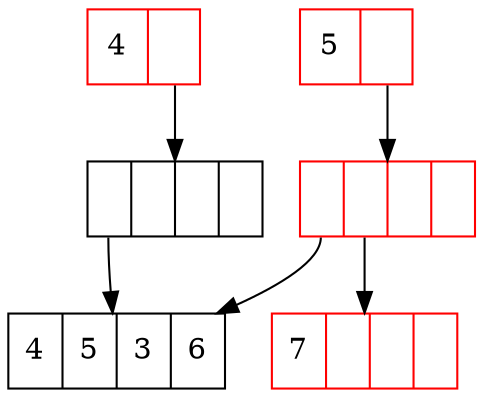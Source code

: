 digraph hamtvec {
    root [
        label = "4 | <f0>"
        shape = "record"
        color =  "red"
    ];
    node0 [
        label = "<f0> | <f1> | | "
        shape = "record"
    ];
    node1 [
        label = "4 | 5 | 3 | 6" 
        shape = "record"
    ];
    rootcopy [
        label = "5 | <f0>"
        shape = "record"
        color = "red"
    ];
    node0copy [
        label = "<f0> | <f1> | |"
        shape = "record"
        color = "red"
    ];
    node2copy [
        label = "7 | | | "
        shape = "record"
        color = "red"
    ]
    root:f0 -> node0;
    node0:f0 -> node1;

    rootcopy:f0 -> node0copy;
    node0copy:f0 -> node1;
    node0copy:f1 -> node2copy;
}
